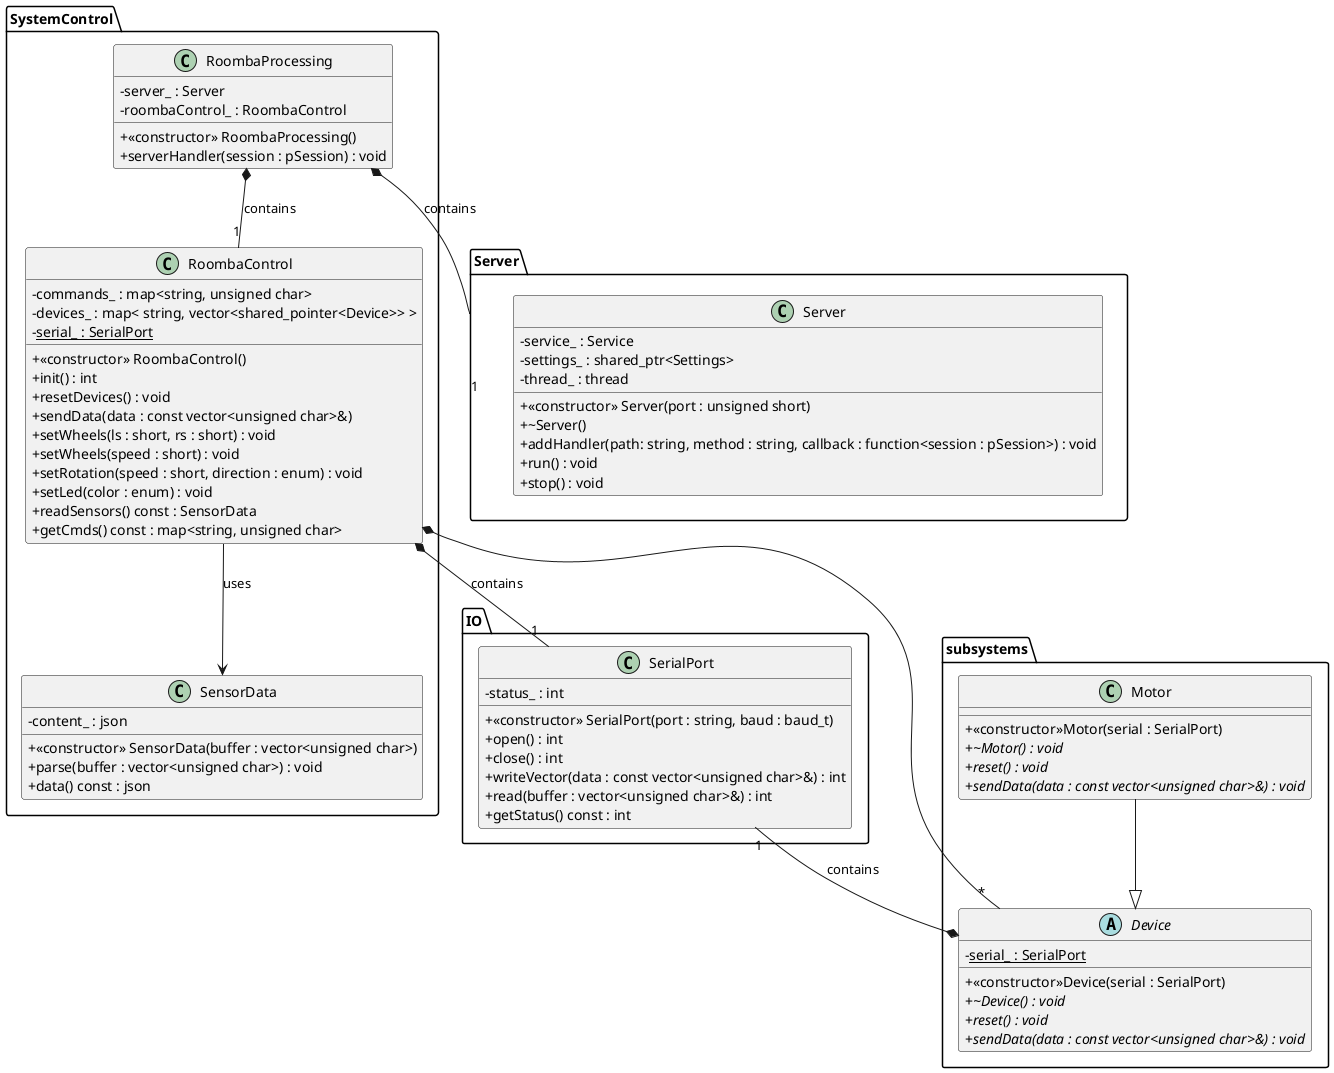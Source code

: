 @startuml

skinparam classAttributeIconSize 0

package Server {

class Server {
  + <<constructor>> Server(port : unsigned short)
  + ~Server()
  + addHandler(path: string, method : string, callback : function<session : pSession>) : void
  + run() : void
  + stop() : void

  - service_ : Service
  - settings_ : shared_ptr<Settings>
  - thread_ : thread
}

}

package SystemControl {

class RoombaProcessing {
  + <<constructor>> RoombaProcessing()
  + serverHandler(session : pSession) : void

  - server_ : Server
  - roombaControl_ : RoombaControl
}

class SensorData {
  + <<constructor>> SensorData(buffer : vector<unsigned char>)
  + parse(buffer : vector<unsigned char>) : void
  + data() const : json
  - content_ : json
}

class RoombaControl {
  + <<constructor>> RoombaControl()
  + init() : int
  + resetDevices() : void
  + sendData(data : const vector<unsigned char>&)
  + setWheels(ls : short, rs : short) : void
  + setWheels(speed : short) : void
  + setRotation(speed : short, direction : enum) : void
  + setLed(color : enum) : void
  + readSensors() const : SensorData
  + getCmds() const : map<string, unsigned char>

  - commands_ : map<string, unsigned char>
  - devices_ : map< string, vector<shared_pointer<Device>> >
  - <u>serial_ : SerialPort
}

}

package IO {

class SerialPort {
  + <<constructor>> SerialPort(port : string, baud : baud_t)
  + open() : int
  + close() : int
  + writeVector(data : const vector<unsigned char>&) : int
  + read(buffer : vector<unsigned char>&) : int
  + getStatus() const : int

  - status_ : int
}

}

package subsystems {
abstract class Device {
  + <<constructor>>Device(serial : SerialPort)
  + <i>~Device() : void
  + <i>reset() : void
  + <i>sendData(data : const vector<unsigned char>&) : void

  - <u>serial_ : SerialPort
}

Motor --|> Device
class Motor {
  + <<constructor>>Motor(serial : SerialPort)
  + <i>~Motor() : void
  + <i>reset() : void
  + <i>sendData(data : const vector<unsigned char>&) : void
}
}

SerialPort "1" --* Device : contains
RoombaProcessing *-- "1" RoombaControl : contains
RoombaControl --> SensorData : uses
RoombaControl *-- "*" Device
RoombaControl *-- "1" SerialPort : contains
RoombaProcessing *-- "1" Server : contains

@enduml